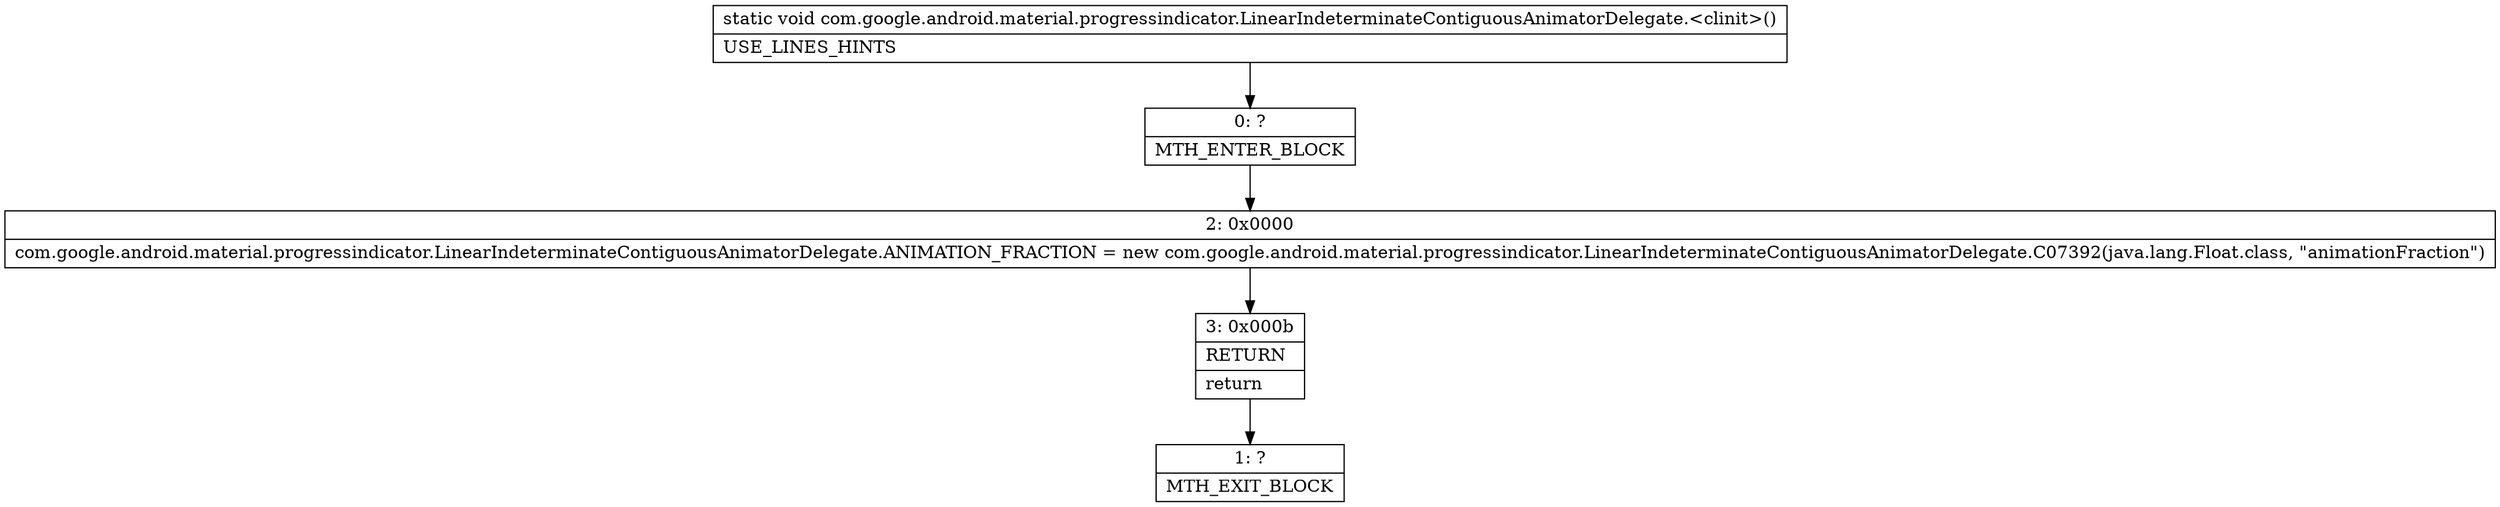 digraph "CFG forcom.google.android.material.progressindicator.LinearIndeterminateContiguousAnimatorDelegate.\<clinit\>()V" {
Node_0 [shape=record,label="{0\:\ ?|MTH_ENTER_BLOCK\l}"];
Node_2 [shape=record,label="{2\:\ 0x0000|com.google.android.material.progressindicator.LinearIndeterminateContiguousAnimatorDelegate.ANIMATION_FRACTION = new com.google.android.material.progressindicator.LinearIndeterminateContiguousAnimatorDelegate.C07392(java.lang.Float.class, \"animationFraction\")\l}"];
Node_3 [shape=record,label="{3\:\ 0x000b|RETURN\l|return\l}"];
Node_1 [shape=record,label="{1\:\ ?|MTH_EXIT_BLOCK\l}"];
MethodNode[shape=record,label="{static void com.google.android.material.progressindicator.LinearIndeterminateContiguousAnimatorDelegate.\<clinit\>()  | USE_LINES_HINTS\l}"];
MethodNode -> Node_0;Node_0 -> Node_2;
Node_2 -> Node_3;
Node_3 -> Node_1;
}


